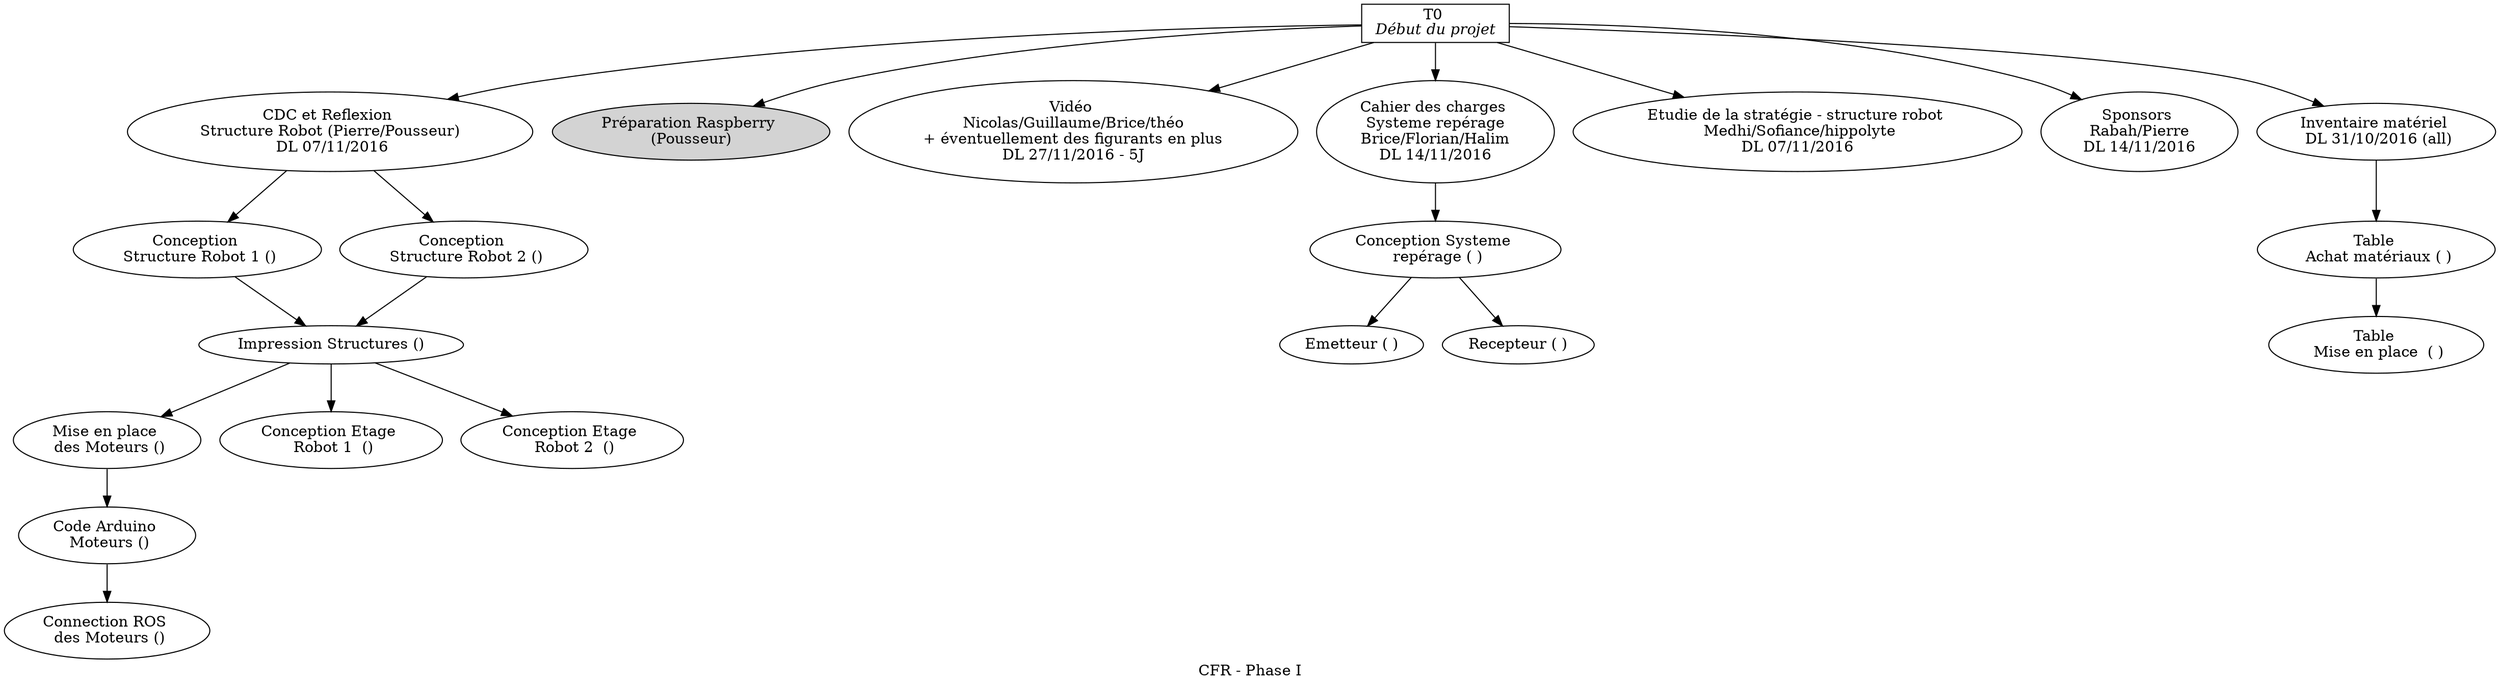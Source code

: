 digraph G {
  
    label ="CFR - Phase I";
   
    t0		   [label = <T0 <br/> <I>Début du projet </I>>]    
    table_0   	   [label = <Table <br/> Achat matériaux ( )>]
    table_1   	   [label = <Table <br/> Mise en place  ( )>]
    struct_robot   [label = <CDC et Reflexion <br/> Structure Robot (Pierre/Pousseur) <br/> DL 07/11/2016>]
    struct_robot_1 [label = <Conception <br/> Structure Robot 1 ()>]
    struct_robot_2 [label = <Conception <br/> Structure Robot 2 ()>]
    imp_struct 	   [label = "Impression Structures ()"]
    prepa_os	   [label = <Préparation Raspberry <br/> (Pousseur) > style="filled"]
    prepa_video    [label = <Vidéo <br/>Nicolas/Guillaume/Brice/théo<br/>+ éventuellement des figurants en plus<br/>DL 27/11/2016 - 5J>]
    cch_sys_rep    [label = <Cahier des charges <br/> Systeme repérage <br/>Brice/Florian/Halim<br/> DL 14/11/2016 >]
    cons_sys_rep   [label = <Conception Systeme <br/> repérage ( )>]
    rep_emetteur   [label = <Emetteur ( )>]
    rep_recepteur  [label = <Recepteur ( )>]
    strats         [label = <Etudie de la stratégie - structure robot <br/> Medhi/Sofiance/hippolyte<br/>DL 07/11/2016>]

    sponsors	   [label = <Sponsors <br/>Rabah/Pierre<br/> DL 14/11/2016 >]
    
    moteur_roues   [label = <Mise en place <br/> des Moteurs ()>] 
    arduino_moteur [label = <Code Arduino <br/> Moteurs ()>] 
    arduino_rasp   [label = <Connection ROS <br/> des Moteurs ()>] 

    cons_etg1_r1   [label = <Conception Etage <br/> Robot 1  ()>] 
    cons_etg1_r2   [label = <Conception Etage <br/> Robot 2  ()>]

    inventaire	   [label = <Inventaire matériel <br/> DL 31/10/2016 (all)>]


    t0[shape=box];
       
    t0		-> inventaire;
    inventaire -> table_0 -> table_1;
 
    t0 -> strats

    t0 -> prepa_os;
    
    t0 -> prepa_video;

    t0 -> sponsors;

    t0 -> struct_robot;
    struct_robot -> struct_robot_1;
    struct_robot -> struct_robot_2;

    struct_robot_1 -> imp_struct;
    struct_robot_2 -> imp_struct;
    imp_struct	   -> moteur_roues;
    moteur_roues   -> arduino_moteur;
    arduino_moteur -> arduino_rasp;

    imp_struct	   -> cons_etg1_r1;
    imp_struct	   -> cons_etg1_r2;

    t0    -> cch_sys_rep;
    cch_sys_rep	   -> cons_sys_rep;
    cons_sys_rep   -> rep_emetteur;
    cons_sys_rep   -> rep_recepteur;
 }
